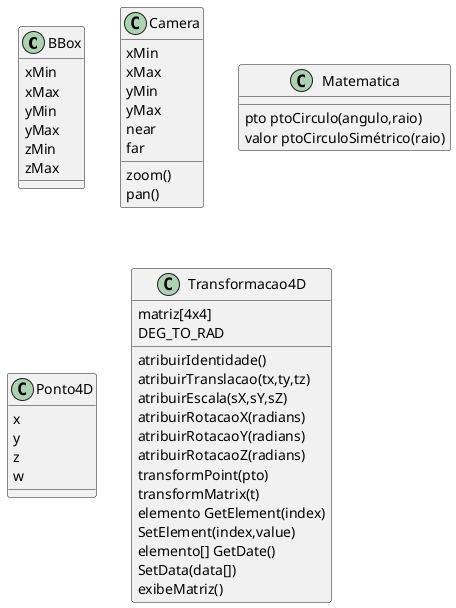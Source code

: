 @startuml CG_Biblioteca

BBox : xMin
BBox : xMax
BBox : yMin
BBox : yMax
BBox : zMin
BBox : zMax

Camera : xMin
Camera : xMax
Camera : yMin
Camera : yMax
Camera : near  /' zMin '/
Camera : far   /' zMax '/
Camera : zoom()
Camera : pan()

Matematica : pto ptoCirculo(angulo,raio)
Matematica : valor ptoCirculoSimétrico(raio)

Ponto4D : x
Ponto4D : y
Ponto4D : z
Ponto4D : w

Transformacao4D : matriz[4x4]
Transformacao4D : DEG_TO_RAD
Transformacao4D : atribuirIdentidade()
Transformacao4D : atribuirTranslacao(tx,ty,tz)
Transformacao4D : atribuirEscala(sX,sY,sZ)
Transformacao4D : atribuirRotacaoX(radians)
Transformacao4D : atribuirRotacaoY(radians)
Transformacao4D : atribuirRotacaoZ(radians)
Transformacao4D : transformPoint(pto)
Transformacao4D : transformMatrix(t)
Transformacao4D : elemento GetElement(index)
Transformacao4D : SetElement(index,value)
Transformacao4D : elemento[] GetDate()
Transformacao4D : SetData(data[])
Transformacao4D : exibeMatriz()

@enduml
